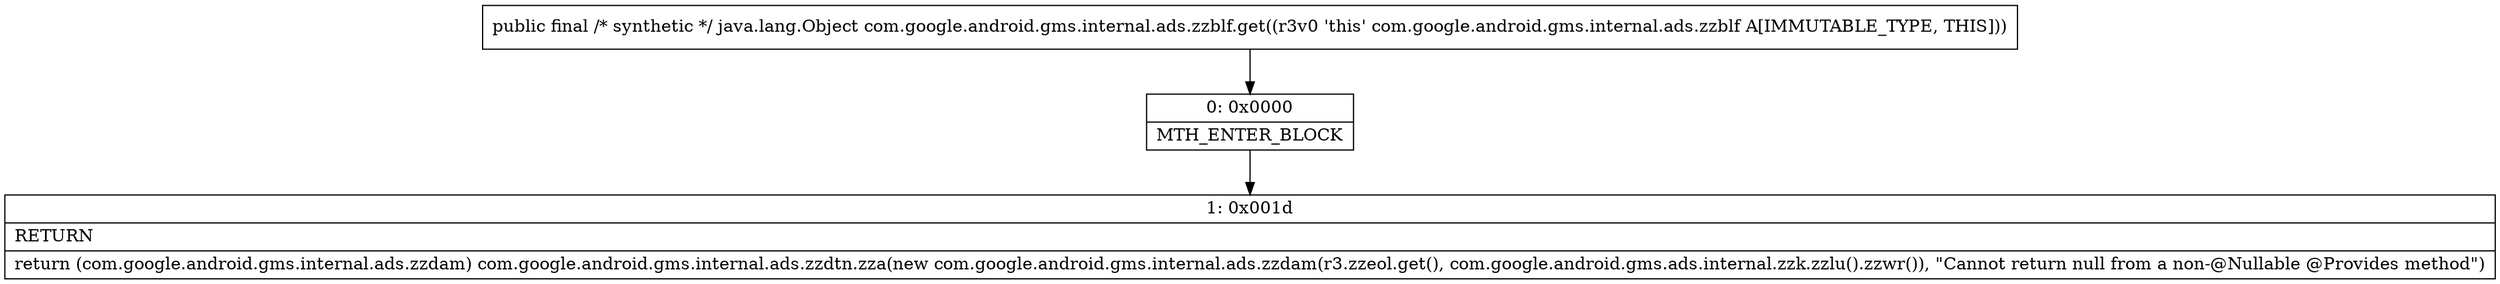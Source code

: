 digraph "CFG forcom.google.android.gms.internal.ads.zzblf.get()Ljava\/lang\/Object;" {
Node_0 [shape=record,label="{0\:\ 0x0000|MTH_ENTER_BLOCK\l}"];
Node_1 [shape=record,label="{1\:\ 0x001d|RETURN\l|return (com.google.android.gms.internal.ads.zzdam) com.google.android.gms.internal.ads.zzdtn.zza(new com.google.android.gms.internal.ads.zzdam(r3.zzeol.get(), com.google.android.gms.ads.internal.zzk.zzlu().zzwr()), \"Cannot return null from a non\-@Nullable @Provides method\")\l}"];
MethodNode[shape=record,label="{public final \/* synthetic *\/ java.lang.Object com.google.android.gms.internal.ads.zzblf.get((r3v0 'this' com.google.android.gms.internal.ads.zzblf A[IMMUTABLE_TYPE, THIS])) }"];
MethodNode -> Node_0;
Node_0 -> Node_1;
}

